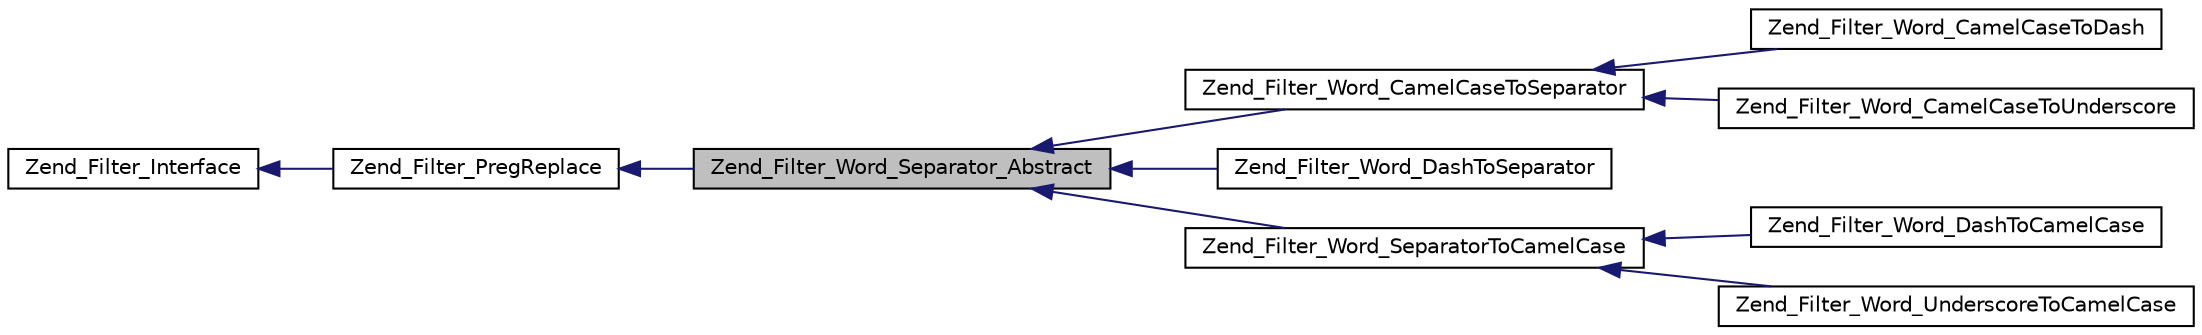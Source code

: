 digraph G
{
  edge [fontname="Helvetica",fontsize="10",labelfontname="Helvetica",labelfontsize="10"];
  node [fontname="Helvetica",fontsize="10",shape=record];
  rankdir="LR";
  Node1 [label="Zend_Filter_Word_Separator_Abstract",height=0.2,width=0.4,color="black", fillcolor="grey75", style="filled" fontcolor="black"];
  Node2 -> Node1 [dir="back",color="midnightblue",fontsize="10",style="solid",fontname="Helvetica"];
  Node2 [label="Zend_Filter_PregReplace",height=0.2,width=0.4,color="black", fillcolor="white", style="filled",URL="$class_zend___filter___preg_replace.html"];
  Node3 -> Node2 [dir="back",color="midnightblue",fontsize="10",style="solid",fontname="Helvetica"];
  Node3 [label="Zend_Filter_Interface",height=0.2,width=0.4,color="black", fillcolor="white", style="filled",URL="$interface_zend___filter___interface.html"];
  Node1 -> Node4 [dir="back",color="midnightblue",fontsize="10",style="solid",fontname="Helvetica"];
  Node4 [label="Zend_Filter_Word_CamelCaseToSeparator",height=0.2,width=0.4,color="black", fillcolor="white", style="filled",URL="$class_zend___filter___word___camel_case_to_separator.html"];
  Node4 -> Node5 [dir="back",color="midnightblue",fontsize="10",style="solid",fontname="Helvetica"];
  Node5 [label="Zend_Filter_Word_CamelCaseToDash",height=0.2,width=0.4,color="black", fillcolor="white", style="filled",URL="$class_zend___filter___word___camel_case_to_dash.html"];
  Node4 -> Node6 [dir="back",color="midnightblue",fontsize="10",style="solid",fontname="Helvetica"];
  Node6 [label="Zend_Filter_Word_CamelCaseToUnderscore",height=0.2,width=0.4,color="black", fillcolor="white", style="filled",URL="$class_zend___filter___word___camel_case_to_underscore.html"];
  Node1 -> Node7 [dir="back",color="midnightblue",fontsize="10",style="solid",fontname="Helvetica"];
  Node7 [label="Zend_Filter_Word_DashToSeparator",height=0.2,width=0.4,color="black", fillcolor="white", style="filled",URL="$class_zend___filter___word___dash_to_separator.html"];
  Node1 -> Node8 [dir="back",color="midnightblue",fontsize="10",style="solid",fontname="Helvetica"];
  Node8 [label="Zend_Filter_Word_SeparatorToCamelCase",height=0.2,width=0.4,color="black", fillcolor="white", style="filled",URL="$class_zend___filter___word___separator_to_camel_case.html"];
  Node8 -> Node9 [dir="back",color="midnightblue",fontsize="10",style="solid",fontname="Helvetica"];
  Node9 [label="Zend_Filter_Word_DashToCamelCase",height=0.2,width=0.4,color="black", fillcolor="white", style="filled",URL="$class_zend___filter___word___dash_to_camel_case.html"];
  Node8 -> Node10 [dir="back",color="midnightblue",fontsize="10",style="solid",fontname="Helvetica"];
  Node10 [label="Zend_Filter_Word_UnderscoreToCamelCase",height=0.2,width=0.4,color="black", fillcolor="white", style="filled",URL="$class_zend___filter___word___underscore_to_camel_case.html"];
}
